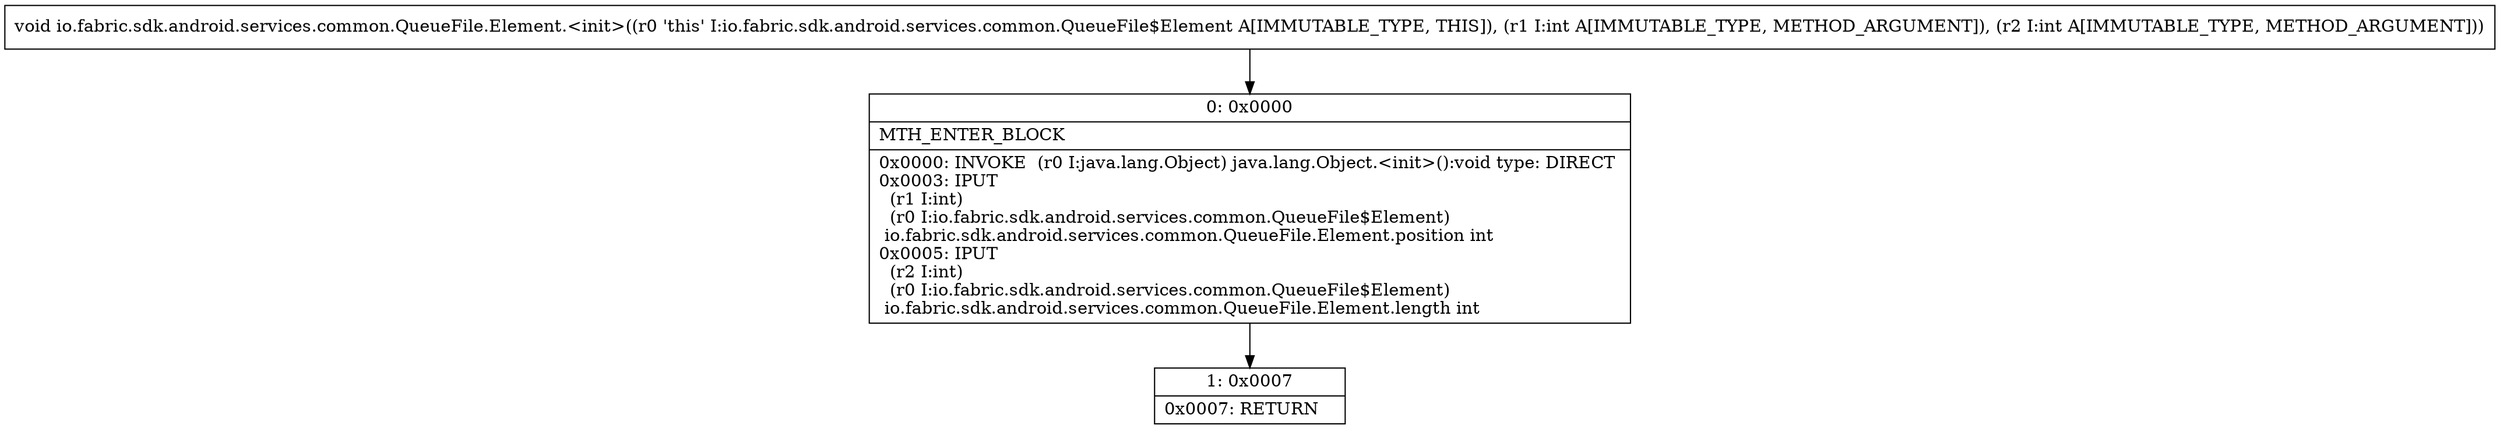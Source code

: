 digraph "CFG forio.fabric.sdk.android.services.common.QueueFile.Element.\<init\>(II)V" {
Node_0 [shape=record,label="{0\:\ 0x0000|MTH_ENTER_BLOCK\l|0x0000: INVOKE  (r0 I:java.lang.Object) java.lang.Object.\<init\>():void type: DIRECT \l0x0003: IPUT  \l  (r1 I:int)\l  (r0 I:io.fabric.sdk.android.services.common.QueueFile$Element)\l io.fabric.sdk.android.services.common.QueueFile.Element.position int \l0x0005: IPUT  \l  (r2 I:int)\l  (r0 I:io.fabric.sdk.android.services.common.QueueFile$Element)\l io.fabric.sdk.android.services.common.QueueFile.Element.length int \l}"];
Node_1 [shape=record,label="{1\:\ 0x0007|0x0007: RETURN   \l}"];
MethodNode[shape=record,label="{void io.fabric.sdk.android.services.common.QueueFile.Element.\<init\>((r0 'this' I:io.fabric.sdk.android.services.common.QueueFile$Element A[IMMUTABLE_TYPE, THIS]), (r1 I:int A[IMMUTABLE_TYPE, METHOD_ARGUMENT]), (r2 I:int A[IMMUTABLE_TYPE, METHOD_ARGUMENT])) }"];
MethodNode -> Node_0;
Node_0 -> Node_1;
}

